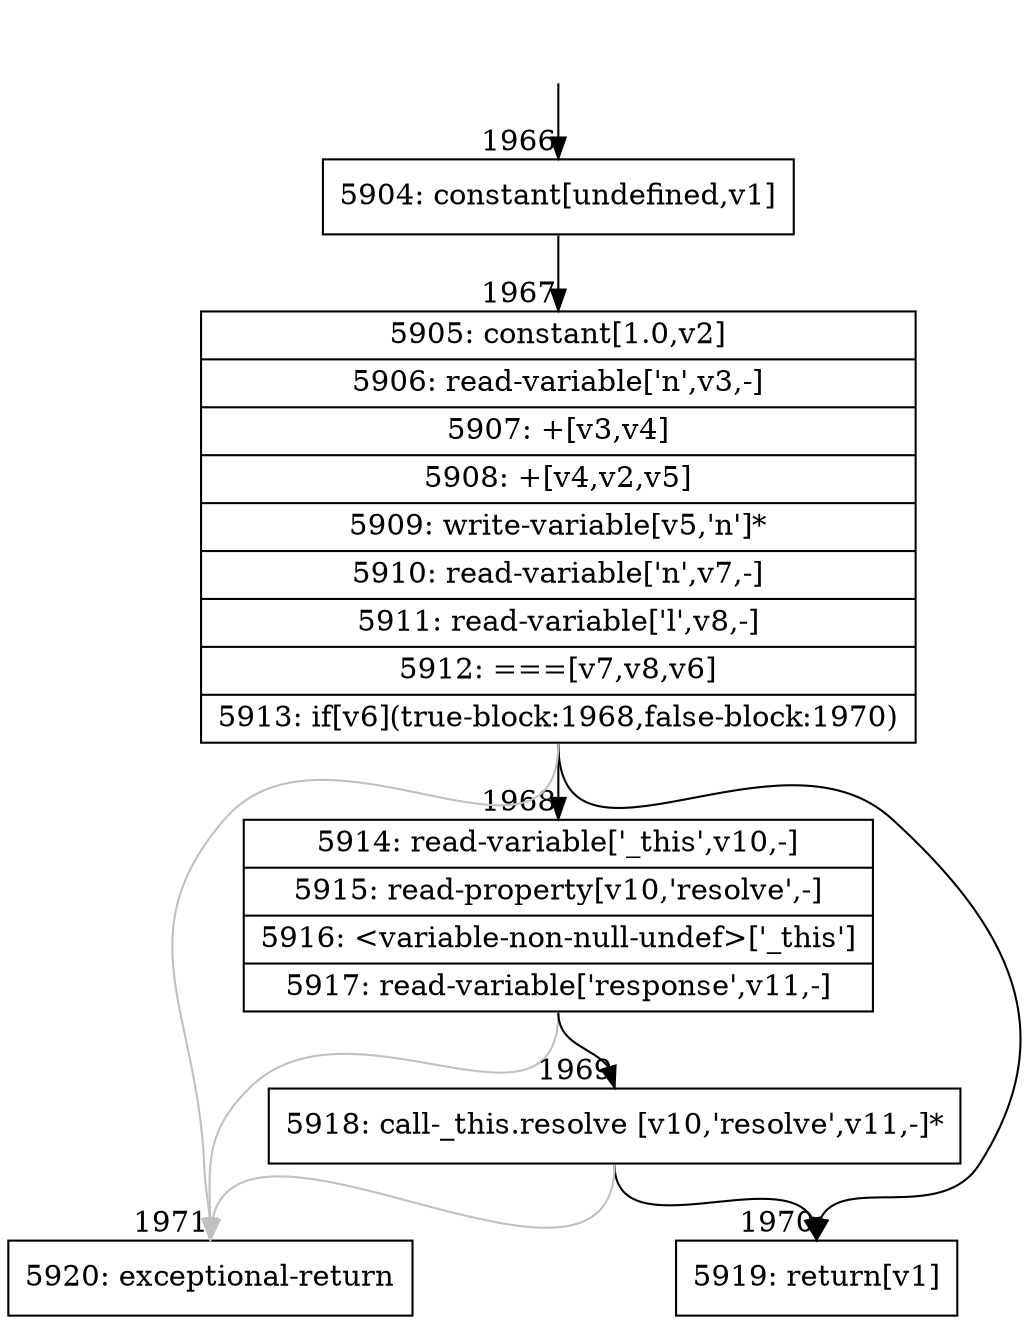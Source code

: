 digraph {
rankdir="TD"
BB_entry161[shape=none,label=""];
BB_entry161 -> BB1966 [tailport=s, headport=n, headlabel="    1966"]
BB1966 [shape=record label="{5904: constant[undefined,v1]}" ] 
BB1966 -> BB1967 [tailport=s, headport=n, headlabel="      1967"]
BB1967 [shape=record label="{5905: constant[1.0,v2]|5906: read-variable['n',v3,-]|5907: +[v3,v4]|5908: +[v4,v2,v5]|5909: write-variable[v5,'n']*|5910: read-variable['n',v7,-]|5911: read-variable['l',v8,-]|5912: ===[v7,v8,v6]|5913: if[v6](true-block:1968,false-block:1970)}" ] 
BB1967 -> BB1968 [tailport=s, headport=n, headlabel="      1968"]
BB1967 -> BB1970 [tailport=s, headport=n, headlabel="      1970"]
BB1967 -> BB1971 [tailport=s, headport=n, color=gray, headlabel="      1971"]
BB1968 [shape=record label="{5914: read-variable['_this',v10,-]|5915: read-property[v10,'resolve',-]|5916: \<variable-non-null-undef\>['_this']|5917: read-variable['response',v11,-]}" ] 
BB1968 -> BB1969 [tailport=s, headport=n, headlabel="      1969"]
BB1968 -> BB1971 [tailport=s, headport=n, color=gray]
BB1969 [shape=record label="{5918: call-_this.resolve [v10,'resolve',v11,-]*}" ] 
BB1969 -> BB1970 [tailport=s, headport=n]
BB1969 -> BB1971 [tailport=s, headport=n, color=gray]
BB1970 [shape=record label="{5919: return[v1]}" ] 
BB1971 [shape=record label="{5920: exceptional-return}" ] 
//#$~ 1802
}
